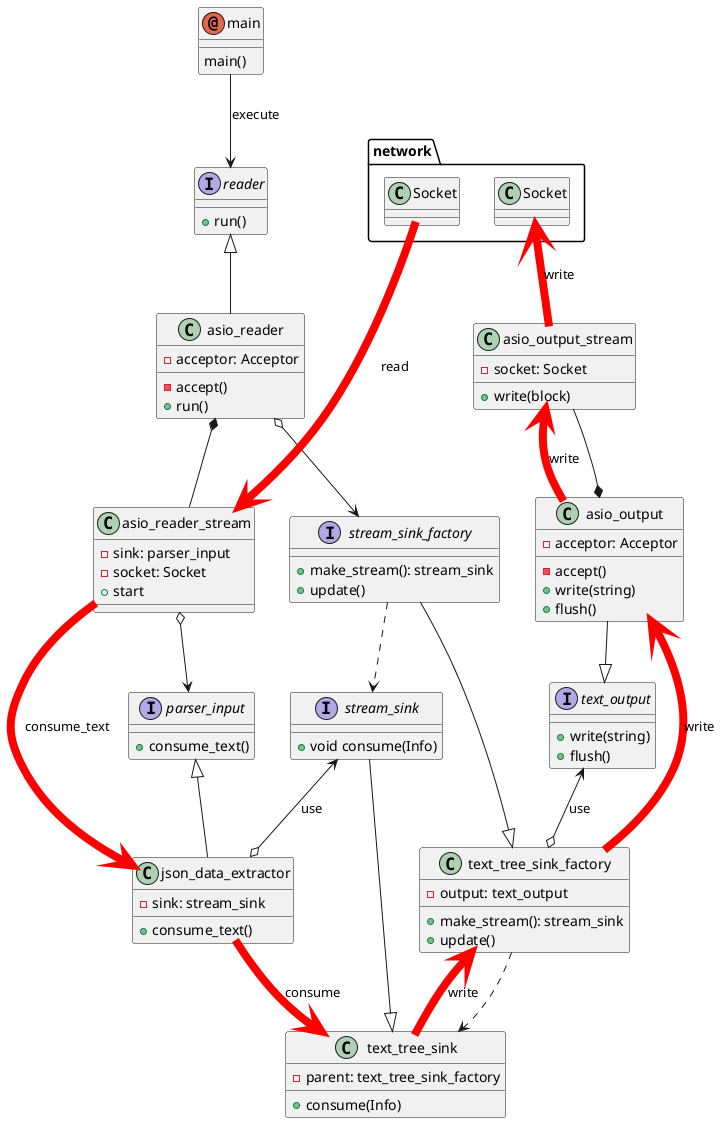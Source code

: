 @startuml

namespace network {
class isocket as "Socket" {}
class osocket as "Socket" {}
}

interface reader {
  +run()
}


annotation main {
  main()
}

main --> reader : execute

class asio_reader {
  -acceptor: Acceptor
  -accept()
  +run()
}

reader <|-- asio_reader

class asio_reader_stream {
  -sink: parser_input
  -socket: Socket
  +start
}

asio_reader *-- asio_reader_stream

interface parser_input {
  +consume_text()
}

class json_data_extractor {
  -sink: stream_sink
  +consume_text()
}

parser_input <|-- json_data_extractor
asio_reader_stream o--> parser_input


interface stream_sink {
  +void consume(Info)
}

interface stream_sink_factory {
  +make_stream(): stream_sink
  +update()
}

stream_sink_factory ..> stream_sink

asio_reader o--> stream_sink_factory

stream_sink <--o json_data_extractor : use

class text_tree_sink {
  -parent: text_tree_sink_factory
  +consume(Info)
}

stream_sink --|> text_tree_sink

class text_tree_sink_factory {
  -output: text_output
  +make_stream(): stream_sink
  +update()
}

stream_sink_factory --|> text_tree_sink_factory
text_tree_sink_factory ..> text_tree_sink

interface text_output {
  +write(string)
  +flush()
}

text_output <--o text_tree_sink_factory : use

class asio_output {
  -acceptor: Acceptor
  -accept()
  +write(string)
  +flush()
}

asio_output --|> text_output

class asio_output_stream {
  -socket: Socket
  +write(block)
}

asio_output_stream --* asio_output

isocket -[#red,thickness=8]-> asio_reader_stream : read
asio_reader_stream -[#red,thickness=8]-> json_data_extractor : consume_text
json_data_extractor -[#red,thickness=8]-> text_tree_sink : consume
text_tree_sink_factory <-[#red,thickness=8]- text_tree_sink : write
asio_output <-[#red,thickness=8]- text_tree_sink_factory : write
asio_output_stream <-[#red,thickness=8]- asio_output : write
osocket <-[#red,thickness=8]- asio_output_stream : write

@enduml
